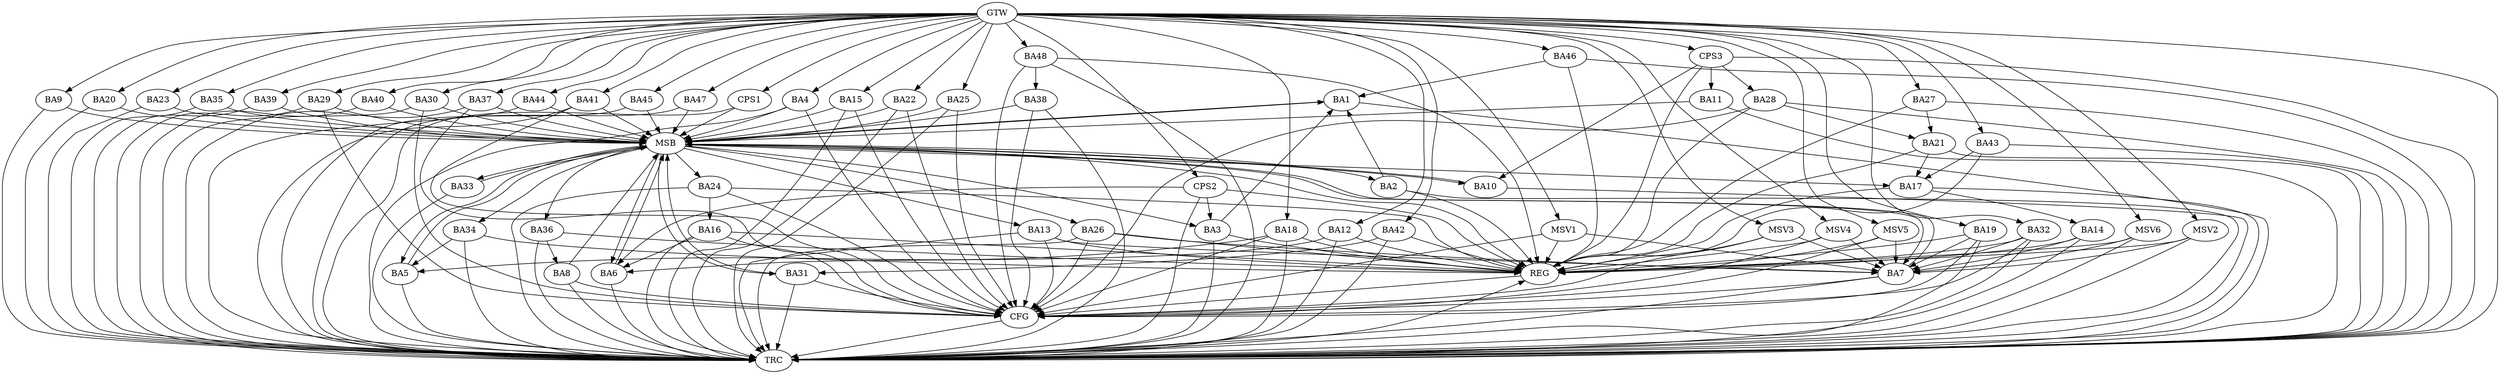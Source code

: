 strict digraph G {
  BA1 [ label="BA1" ];
  BA2 [ label="BA2" ];
  BA3 [ label="BA3" ];
  BA4 [ label="BA4" ];
  BA5 [ label="BA5" ];
  BA6 [ label="BA6" ];
  BA7 [ label="BA7" ];
  BA8 [ label="BA8" ];
  BA9 [ label="BA9" ];
  BA10 [ label="BA10" ];
  BA11 [ label="BA11" ];
  BA12 [ label="BA12" ];
  BA13 [ label="BA13" ];
  BA14 [ label="BA14" ];
  BA15 [ label="BA15" ];
  BA16 [ label="BA16" ];
  BA17 [ label="BA17" ];
  BA18 [ label="BA18" ];
  BA19 [ label="BA19" ];
  BA20 [ label="BA20" ];
  BA21 [ label="BA21" ];
  BA22 [ label="BA22" ];
  BA23 [ label="BA23" ];
  BA24 [ label="BA24" ];
  BA25 [ label="BA25" ];
  BA26 [ label="BA26" ];
  BA27 [ label="BA27" ];
  BA28 [ label="BA28" ];
  BA29 [ label="BA29" ];
  BA30 [ label="BA30" ];
  BA31 [ label="BA31" ];
  BA32 [ label="BA32" ];
  BA33 [ label="BA33" ];
  BA34 [ label="BA34" ];
  BA35 [ label="BA35" ];
  BA36 [ label="BA36" ];
  BA37 [ label="BA37" ];
  BA38 [ label="BA38" ];
  BA39 [ label="BA39" ];
  BA40 [ label="BA40" ];
  BA41 [ label="BA41" ];
  BA42 [ label="BA42" ];
  BA43 [ label="BA43" ];
  BA44 [ label="BA44" ];
  BA45 [ label="BA45" ];
  BA46 [ label="BA46" ];
  BA47 [ label="BA47" ];
  BA48 [ label="BA48" ];
  CPS1 [ label="CPS1" ];
  CPS2 [ label="CPS2" ];
  CPS3 [ label="CPS3" ];
  GTW [ label="GTW" ];
  REG [ label="REG" ];
  MSB [ label="MSB" ];
  CFG [ label="CFG" ];
  TRC [ label="TRC" ];
  MSV1 [ label="MSV1" ];
  MSV2 [ label="MSV2" ];
  MSV3 [ label="MSV3" ];
  MSV4 [ label="MSV4" ];
  MSV5 [ label="MSV5" ];
  MSV6 [ label="MSV6" ];
  BA2 -> BA1;
  BA3 -> BA1;
  BA12 -> BA6;
  BA13 -> BA7;
  BA14 -> BA7;
  BA16 -> BA6;
  BA17 -> BA14;
  BA18 -> BA5;
  BA19 -> BA7;
  BA21 -> BA17;
  BA24 -> BA16;
  BA26 -> BA7;
  BA27 -> BA21;
  BA28 -> BA21;
  BA32 -> BA7;
  BA34 -> BA5;
  BA36 -> BA8;
  BA42 -> BA31;
  BA43 -> BA17;
  BA46 -> BA1;
  BA48 -> BA38;
  CPS2 -> BA6;
  CPS2 -> BA3;
  CPS3 -> BA28;
  CPS3 -> BA11;
  CPS3 -> BA10;
  GTW -> BA4;
  GTW -> BA9;
  GTW -> BA12;
  GTW -> BA15;
  GTW -> BA18;
  GTW -> BA19;
  GTW -> BA20;
  GTW -> BA22;
  GTW -> BA23;
  GTW -> BA25;
  GTW -> BA27;
  GTW -> BA29;
  GTW -> BA30;
  GTW -> BA32;
  GTW -> BA35;
  GTW -> BA37;
  GTW -> BA39;
  GTW -> BA40;
  GTW -> BA41;
  GTW -> BA42;
  GTW -> BA43;
  GTW -> BA44;
  GTW -> BA45;
  GTW -> BA46;
  GTW -> BA47;
  GTW -> BA48;
  GTW -> CPS1;
  GTW -> CPS2;
  GTW -> CPS3;
  BA2 -> REG;
  BA3 -> REG;
  BA12 -> REG;
  BA13 -> REG;
  BA14 -> REG;
  BA16 -> REG;
  BA17 -> REG;
  BA18 -> REG;
  BA19 -> REG;
  BA21 -> REG;
  BA24 -> REG;
  BA26 -> REG;
  BA27 -> REG;
  BA28 -> REG;
  BA32 -> REG;
  BA34 -> REG;
  BA36 -> REG;
  BA42 -> REG;
  BA43 -> REG;
  BA46 -> REG;
  BA48 -> REG;
  CPS2 -> REG;
  CPS3 -> REG;
  BA1 -> MSB;
  MSB -> BA2;
  MSB -> REG;
  BA4 -> MSB;
  MSB -> BA1;
  BA5 -> MSB;
  BA6 -> MSB;
  MSB -> BA5;
  BA7 -> MSB;
  MSB -> BA6;
  BA8 -> MSB;
  BA9 -> MSB;
  BA10 -> MSB;
  MSB -> BA3;
  BA11 -> MSB;
  BA15 -> MSB;
  BA20 -> MSB;
  MSB -> BA7;
  BA22 -> MSB;
  BA23 -> MSB;
  BA25 -> MSB;
  BA29 -> MSB;
  BA30 -> MSB;
  MSB -> BA24;
  BA31 -> MSB;
  BA33 -> MSB;
  BA35 -> MSB;
  BA37 -> MSB;
  BA38 -> MSB;
  MSB -> BA31;
  BA39 -> MSB;
  MSB -> BA17;
  BA40 -> MSB;
  BA41 -> MSB;
  MSB -> BA10;
  BA44 -> MSB;
  MSB -> BA36;
  BA45 -> MSB;
  MSB -> BA13;
  BA47 -> MSB;
  CPS1 -> MSB;
  MSB -> BA34;
  MSB -> BA33;
  MSB -> BA26;
  BA25 -> CFG;
  BA16 -> CFG;
  BA28 -> CFG;
  BA24 -> CFG;
  BA7 -> CFG;
  BA4 -> CFG;
  BA13 -> CFG;
  BA26 -> CFG;
  BA32 -> CFG;
  BA38 -> CFG;
  BA31 -> CFG;
  BA15 -> CFG;
  BA22 -> CFG;
  BA8 -> CFG;
  BA48 -> CFG;
  BA18 -> CFG;
  BA19 -> CFG;
  BA29 -> CFG;
  BA30 -> CFG;
  BA41 -> CFG;
  BA37 -> CFG;
  REG -> CFG;
  BA1 -> TRC;
  BA2 -> TRC;
  BA3 -> TRC;
  BA4 -> TRC;
  BA5 -> TRC;
  BA6 -> TRC;
  BA7 -> TRC;
  BA8 -> TRC;
  BA9 -> TRC;
  BA10 -> TRC;
  BA11 -> TRC;
  BA12 -> TRC;
  BA13 -> TRC;
  BA14 -> TRC;
  BA15 -> TRC;
  BA16 -> TRC;
  BA17 -> TRC;
  BA18 -> TRC;
  BA19 -> TRC;
  BA20 -> TRC;
  BA21 -> TRC;
  BA22 -> TRC;
  BA23 -> TRC;
  BA24 -> TRC;
  BA25 -> TRC;
  BA26 -> TRC;
  BA27 -> TRC;
  BA28 -> TRC;
  BA29 -> TRC;
  BA30 -> TRC;
  BA31 -> TRC;
  BA32 -> TRC;
  BA33 -> TRC;
  BA34 -> TRC;
  BA35 -> TRC;
  BA36 -> TRC;
  BA37 -> TRC;
  BA38 -> TRC;
  BA39 -> TRC;
  BA40 -> TRC;
  BA41 -> TRC;
  BA42 -> TRC;
  BA43 -> TRC;
  BA44 -> TRC;
  BA45 -> TRC;
  BA46 -> TRC;
  BA47 -> TRC;
  BA48 -> TRC;
  CPS1 -> TRC;
  CPS2 -> TRC;
  CPS3 -> TRC;
  GTW -> TRC;
  CFG -> TRC;
  TRC -> REG;
  MSV1 -> BA7;
  GTW -> MSV1;
  MSV1 -> REG;
  MSV1 -> CFG;
  MSV2 -> BA7;
  GTW -> MSV2;
  MSV2 -> REG;
  MSV2 -> TRC;
  MSV3 -> BA7;
  GTW -> MSV3;
  MSV3 -> REG;
  MSV3 -> CFG;
  MSV4 -> BA7;
  MSV5 -> BA7;
  GTW -> MSV4;
  MSV4 -> REG;
  MSV4 -> CFG;
  GTW -> MSV5;
  MSV5 -> REG;
  MSV5 -> CFG;
  MSV6 -> BA7;
  GTW -> MSV6;
  MSV6 -> REG;
  MSV6 -> TRC;
}
